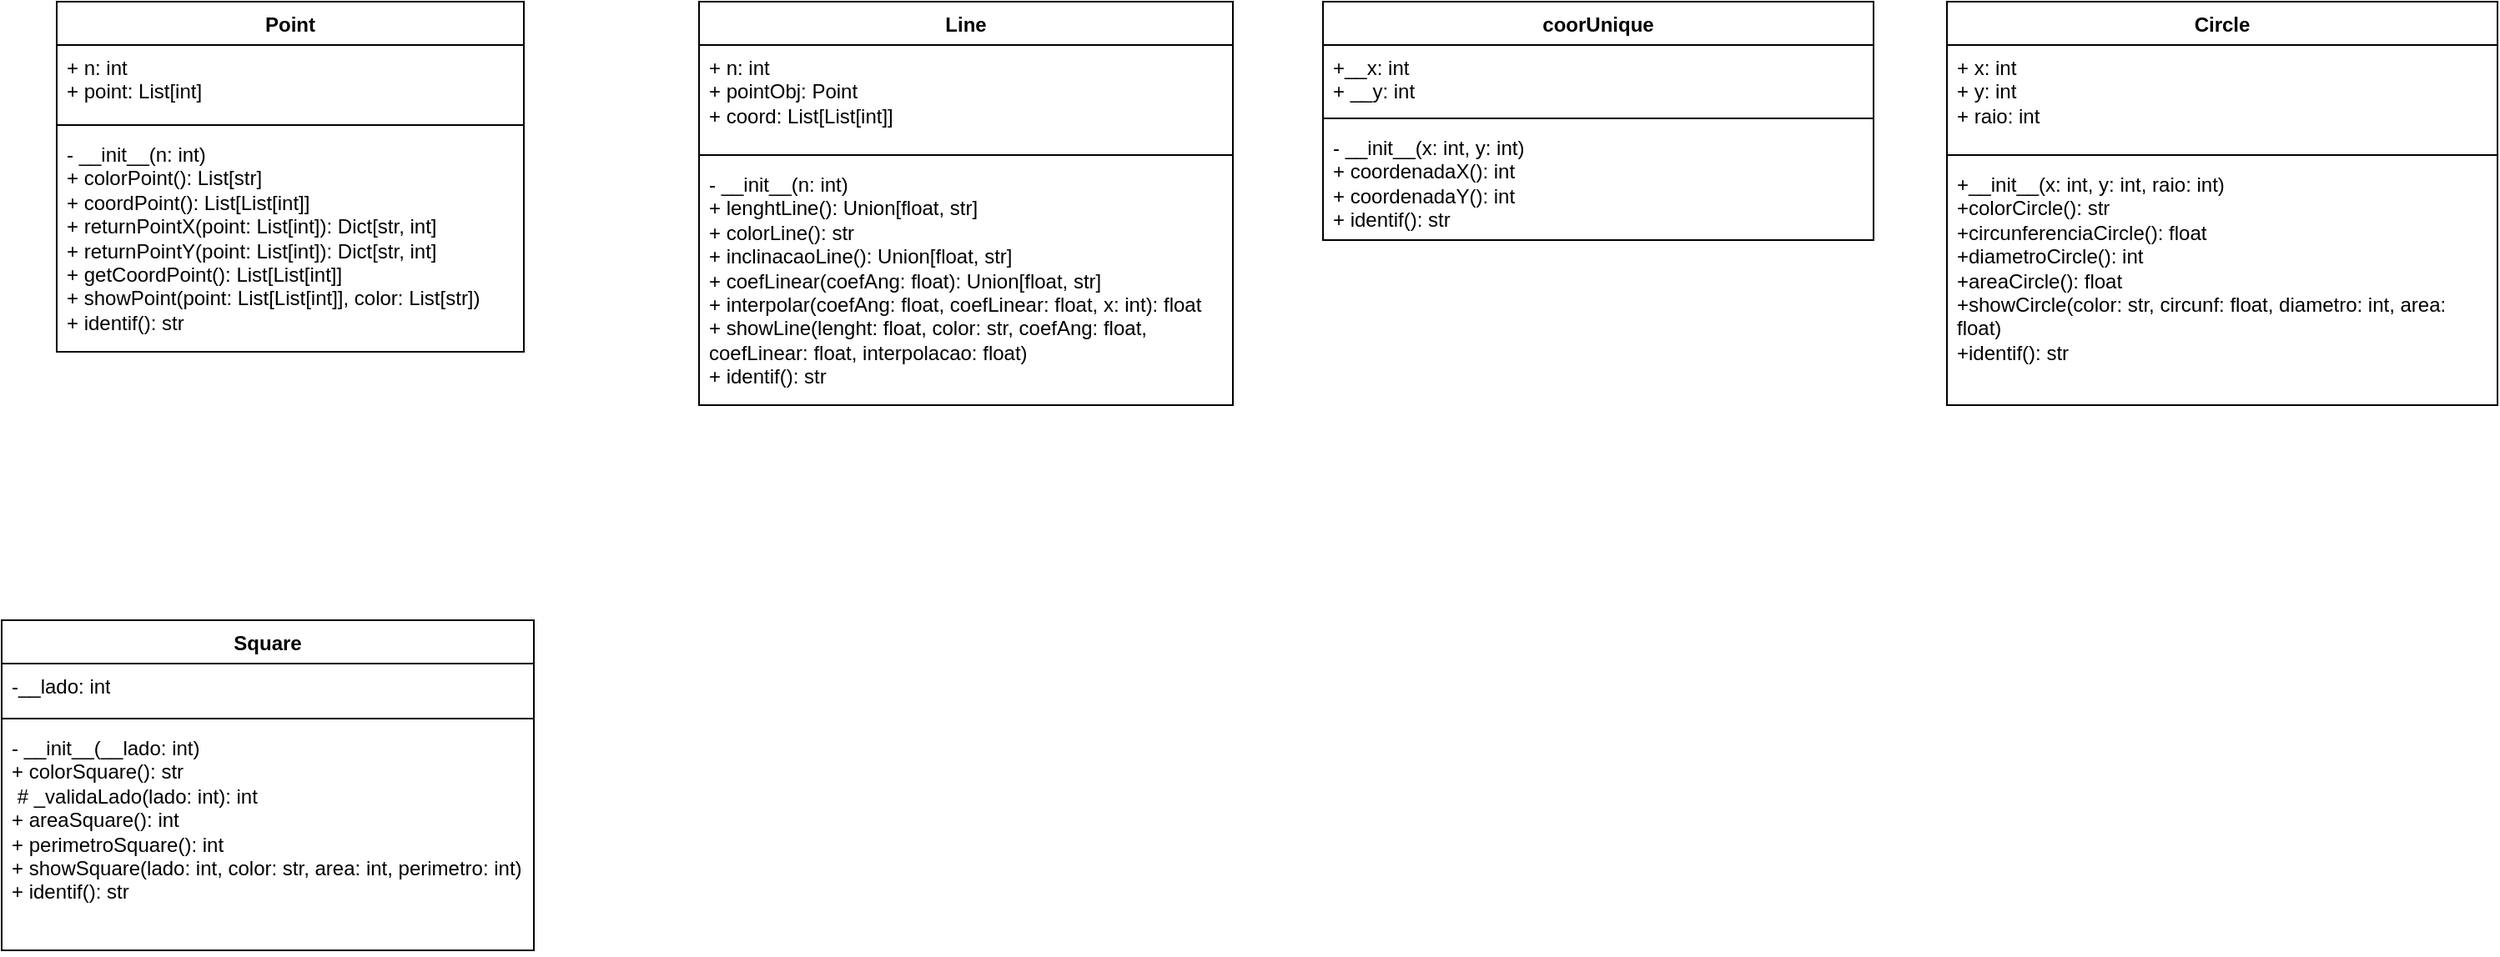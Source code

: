 <mxfile version="24.6.4" type="github">
  <diagram name="Página-1" id="aDHi9TXARx48Rw7sVExe">
    <mxGraphModel dx="1222" dy="654" grid="1" gridSize="11" guides="1" tooltips="1" connect="1" arrows="1" fold="1" page="1" pageScale="1" pageWidth="1920" pageHeight="1080" math="0" shadow="0">
      <root>
        <mxCell id="0" />
        <mxCell id="1" parent="0" />
        <mxCell id="URqqC22e3I-ldUmz-aZF-4" value="Point" style="swimlane;fontStyle=1;align=center;verticalAlign=top;childLayout=stackLayout;horizontal=1;startSize=26;horizontalStack=0;resizeParent=1;resizeParentMax=0;resizeLast=0;collapsible=1;marginBottom=0;whiteSpace=wrap;html=1;" vertex="1" parent="1">
          <mxGeometry x="121" y="80" width="280" height="210" as="geometry" />
        </mxCell>
        <mxCell id="URqqC22e3I-ldUmz-aZF-5" value="&lt;div&gt;+ n: int&lt;/div&gt;&lt;div&gt;+ point: List[int]&lt;br&gt;&lt;/div&gt;" style="text;strokeColor=none;fillColor=none;align=left;verticalAlign=top;spacingLeft=4;spacingRight=4;overflow=hidden;rotatable=0;points=[[0,0.5],[1,0.5]];portConstraint=eastwest;whiteSpace=wrap;html=1;" vertex="1" parent="URqqC22e3I-ldUmz-aZF-4">
          <mxGeometry y="26" width="280" height="44" as="geometry" />
        </mxCell>
        <mxCell id="URqqC22e3I-ldUmz-aZF-6" value="" style="line;strokeWidth=1;fillColor=none;align=left;verticalAlign=middle;spacingTop=-1;spacingLeft=3;spacingRight=3;rotatable=0;labelPosition=right;points=[];portConstraint=eastwest;strokeColor=inherit;" vertex="1" parent="URqqC22e3I-ldUmz-aZF-4">
          <mxGeometry y="70" width="280" height="8" as="geometry" />
        </mxCell>
        <mxCell id="URqqC22e3I-ldUmz-aZF-7" value="- __init__(n: int)&lt;br&gt;    + colorPoint(): List[str]&lt;br&gt;    + coordPoint(): List[List[int]]&lt;br&gt;    + returnPointX(point: List[int]): Dict[str, int]&lt;br&gt;    + returnPointY(point: List[int]): Dict[str, int]&lt;br&gt;    + getCoordPoint(): List[List[int]]&lt;br&gt;    + showPoint(point: List[List[int]], color: List[str])&lt;br&gt;    + identif(): str" style="text;strokeColor=none;fillColor=none;align=left;verticalAlign=top;spacingLeft=4;spacingRight=4;overflow=hidden;rotatable=0;points=[[0,0.5],[1,0.5]];portConstraint=eastwest;whiteSpace=wrap;html=1;" vertex="1" parent="URqqC22e3I-ldUmz-aZF-4">
          <mxGeometry y="78" width="280" height="132" as="geometry" />
        </mxCell>
        <mxCell id="URqqC22e3I-ldUmz-aZF-12" value="Line" style="swimlane;fontStyle=1;align=center;verticalAlign=top;childLayout=stackLayout;horizontal=1;startSize=26;horizontalStack=0;resizeParent=1;resizeParentMax=0;resizeLast=0;collapsible=1;marginBottom=0;whiteSpace=wrap;html=1;" vertex="1" parent="1">
          <mxGeometry x="506" y="80" width="320" height="242" as="geometry" />
        </mxCell>
        <mxCell id="URqqC22e3I-ldUmz-aZF-13" value="+ n: int&lt;br&gt;    + pointObj: Point&lt;br&gt;    + coord: List[List[int]]" style="text;strokeColor=none;fillColor=none;align=left;verticalAlign=top;spacingLeft=4;spacingRight=4;overflow=hidden;rotatable=0;points=[[0,0.5],[1,0.5]];portConstraint=eastwest;whiteSpace=wrap;html=1;" vertex="1" parent="URqqC22e3I-ldUmz-aZF-12">
          <mxGeometry y="26" width="320" height="62" as="geometry" />
        </mxCell>
        <mxCell id="URqqC22e3I-ldUmz-aZF-14" value="" style="line;strokeWidth=1;fillColor=none;align=left;verticalAlign=middle;spacingTop=-1;spacingLeft=3;spacingRight=3;rotatable=0;labelPosition=right;points=[];portConstraint=eastwest;strokeColor=inherit;" vertex="1" parent="URqqC22e3I-ldUmz-aZF-12">
          <mxGeometry y="88" width="320" height="8" as="geometry" />
        </mxCell>
        <mxCell id="URqqC22e3I-ldUmz-aZF-15" value="- __init__(n: int)&lt;br&gt;    + lenghtLine(): Union[float, str]&lt;br&gt;    + colorLine(): str&lt;br&gt;    + inclinacaoLine(): Union[float, str]&lt;br&gt;    + coefLinear(coefAng: float): Union[float, str]&lt;br&gt;    + interpolar(coefAng: float, coefLinear: float, x: int): float&lt;br&gt;    + showLine(lenght: float, color: str, coefAng: float, coefLinear: float, interpolacao: float)&lt;br&gt;    + identif(): str" style="text;strokeColor=none;fillColor=none;align=left;verticalAlign=top;spacingLeft=4;spacingRight=4;overflow=hidden;rotatable=0;points=[[0,0.5],[1,0.5]];portConstraint=eastwest;whiteSpace=wrap;html=1;" vertex="1" parent="URqqC22e3I-ldUmz-aZF-12">
          <mxGeometry y="96" width="320" height="146" as="geometry" />
        </mxCell>
        <mxCell id="URqqC22e3I-ldUmz-aZF-16" value="coorUnique" style="swimlane;fontStyle=1;align=center;verticalAlign=top;childLayout=stackLayout;horizontal=1;startSize=26;horizontalStack=0;resizeParent=1;resizeParentMax=0;resizeLast=0;collapsible=1;marginBottom=0;whiteSpace=wrap;html=1;" vertex="1" parent="1">
          <mxGeometry x="880" y="80" width="330" height="143" as="geometry" />
        </mxCell>
        <mxCell id="URqqC22e3I-ldUmz-aZF-17" value="+__x: int&lt;br&gt;    + __y: int" style="text;strokeColor=none;fillColor=none;align=left;verticalAlign=top;spacingLeft=4;spacingRight=4;overflow=hidden;rotatable=0;points=[[0,0.5],[1,0.5]];portConstraint=eastwest;whiteSpace=wrap;html=1;" vertex="1" parent="URqqC22e3I-ldUmz-aZF-16">
          <mxGeometry y="26" width="330" height="40" as="geometry" />
        </mxCell>
        <mxCell id="URqqC22e3I-ldUmz-aZF-18" value="" style="line;strokeWidth=1;fillColor=none;align=left;verticalAlign=middle;spacingTop=-1;spacingLeft=3;spacingRight=3;rotatable=0;labelPosition=right;points=[];portConstraint=eastwest;strokeColor=inherit;" vertex="1" parent="URqqC22e3I-ldUmz-aZF-16">
          <mxGeometry y="66" width="330" height="8" as="geometry" />
        </mxCell>
        <mxCell id="URqqC22e3I-ldUmz-aZF-19" value="- __init__(x: int, y: int)&lt;br&gt;    + coordenadaX(): int&lt;br&gt;    + coordenadaY(): int&lt;br&gt;    + identif(): str" style="text;strokeColor=none;fillColor=none;align=left;verticalAlign=top;spacingLeft=4;spacingRight=4;overflow=hidden;rotatable=0;points=[[0,0.5],[1,0.5]];portConstraint=eastwest;whiteSpace=wrap;html=1;" vertex="1" parent="URqqC22e3I-ldUmz-aZF-16">
          <mxGeometry y="74" width="330" height="69" as="geometry" />
        </mxCell>
        <mxCell id="URqqC22e3I-ldUmz-aZF-20" value="Circle" style="swimlane;fontStyle=1;align=center;verticalAlign=top;childLayout=stackLayout;horizontal=1;startSize=26;horizontalStack=0;resizeParent=1;resizeParentMax=0;resizeLast=0;collapsible=1;marginBottom=0;whiteSpace=wrap;html=1;" vertex="1" parent="1">
          <mxGeometry x="1254" y="80" width="330" height="242" as="geometry" />
        </mxCell>
        <mxCell id="URqqC22e3I-ldUmz-aZF-21" value="+ x: int&lt;br&gt;    + y: int&lt;br&gt;    + raio: int" style="text;strokeColor=none;fillColor=none;align=left;verticalAlign=top;spacingLeft=4;spacingRight=4;overflow=hidden;rotatable=0;points=[[0,0.5],[1,0.5]];portConstraint=eastwest;whiteSpace=wrap;html=1;" vertex="1" parent="URqqC22e3I-ldUmz-aZF-20">
          <mxGeometry y="26" width="330" height="62" as="geometry" />
        </mxCell>
        <mxCell id="URqqC22e3I-ldUmz-aZF-22" value="" style="line;strokeWidth=1;fillColor=none;align=left;verticalAlign=middle;spacingTop=-1;spacingLeft=3;spacingRight=3;rotatable=0;labelPosition=right;points=[];portConstraint=eastwest;strokeColor=inherit;" vertex="1" parent="URqqC22e3I-ldUmz-aZF-20">
          <mxGeometry y="88" width="330" height="8" as="geometry" />
        </mxCell>
        <mxCell id="URqqC22e3I-ldUmz-aZF-23" value="+__init__(x: int, y: int, raio: int)&lt;br/&gt;    +colorCircle(): str&lt;br/&gt;    +circunferenciaCircle(): float&lt;br/&gt;    +diametroCircle(): int&lt;br/&gt;    +areaCircle(): float&lt;br/&gt;    +showCircle(color: str, circunf: float, diametro: int, area: float)&lt;br/&gt;    +identif(): str" style="text;strokeColor=none;fillColor=none;align=left;verticalAlign=top;spacingLeft=4;spacingRight=4;overflow=hidden;rotatable=0;points=[[0,0.5],[1,0.5]];portConstraint=eastwest;whiteSpace=wrap;html=1;" vertex="1" parent="URqqC22e3I-ldUmz-aZF-20">
          <mxGeometry y="96" width="330" height="146" as="geometry" />
        </mxCell>
        <mxCell id="URqqC22e3I-ldUmz-aZF-26" value="Square" style="swimlane;fontStyle=1;align=center;verticalAlign=top;childLayout=stackLayout;horizontal=1;startSize=26;horizontalStack=0;resizeParent=1;resizeParentMax=0;resizeLast=0;collapsible=1;marginBottom=0;whiteSpace=wrap;html=1;" vertex="1" parent="1">
          <mxGeometry x="88" y="451" width="319" height="198" as="geometry" />
        </mxCell>
        <mxCell id="URqqC22e3I-ldUmz-aZF-27" value="-__lado: int" style="text;strokeColor=none;fillColor=none;align=left;verticalAlign=top;spacingLeft=4;spacingRight=4;overflow=hidden;rotatable=0;points=[[0,0.5],[1,0.5]];portConstraint=eastwest;whiteSpace=wrap;html=1;" vertex="1" parent="URqqC22e3I-ldUmz-aZF-26">
          <mxGeometry y="26" width="319" height="29" as="geometry" />
        </mxCell>
        <mxCell id="URqqC22e3I-ldUmz-aZF-28" value="" style="line;strokeWidth=1;fillColor=none;align=left;verticalAlign=middle;spacingTop=-1;spacingLeft=3;spacingRight=3;rotatable=0;labelPosition=right;points=[];portConstraint=eastwest;strokeColor=inherit;" vertex="1" parent="URqqC22e3I-ldUmz-aZF-26">
          <mxGeometry y="55" width="319" height="8" as="geometry" />
        </mxCell>
        <mxCell id="URqqC22e3I-ldUmz-aZF-29" value="- __init__(__lado: int)&lt;br&gt;    + colorSquare(): str&lt;br&gt;&amp;nbsp;# _validaLado(lado: int): int&lt;br&gt;    + areaSquare(): int&lt;br&gt;    + perimetroSquare(): int&lt;br&gt;    + showSquare(lado: int, color: str, area: int, perimetro: int)&lt;br&gt;    + identif(): str" style="text;strokeColor=none;fillColor=none;align=left;verticalAlign=top;spacingLeft=4;spacingRight=4;overflow=hidden;rotatable=0;points=[[0,0.5],[1,0.5]];portConstraint=eastwest;whiteSpace=wrap;html=1;" vertex="1" parent="URqqC22e3I-ldUmz-aZF-26">
          <mxGeometry y="63" width="319" height="135" as="geometry" />
        </mxCell>
      </root>
    </mxGraphModel>
  </diagram>
</mxfile>
